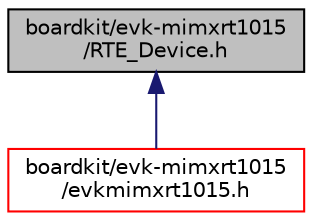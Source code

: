 digraph "boardkit/evk-mimxrt1015/RTE_Device.h"
{
  edge [fontname="Helvetica",fontsize="10",labelfontname="Helvetica",labelfontsize="10"];
  node [fontname="Helvetica",fontsize="10",shape=record];
  Node1 [label="boardkit/evk-mimxrt1015\l/RTE_Device.h",height=0.2,width=0.4,color="black", fillcolor="grey75", style="filled", fontcolor="black"];
  Node1 -> Node2 [dir="back",color="midnightblue",fontsize="10",style="solid",fontname="Helvetica"];
  Node2 [label="boardkit/evk-mimxrt1015\l/evkmimxrt1015.h",height=0.2,width=0.4,color="red", fillcolor="white", style="filled",URL="$evkmimxrt1015_8h.html",tooltip="The evkmimxrt1015.h file defines GPIO pin mappings for evkmimxrt1015 board. "];
}
